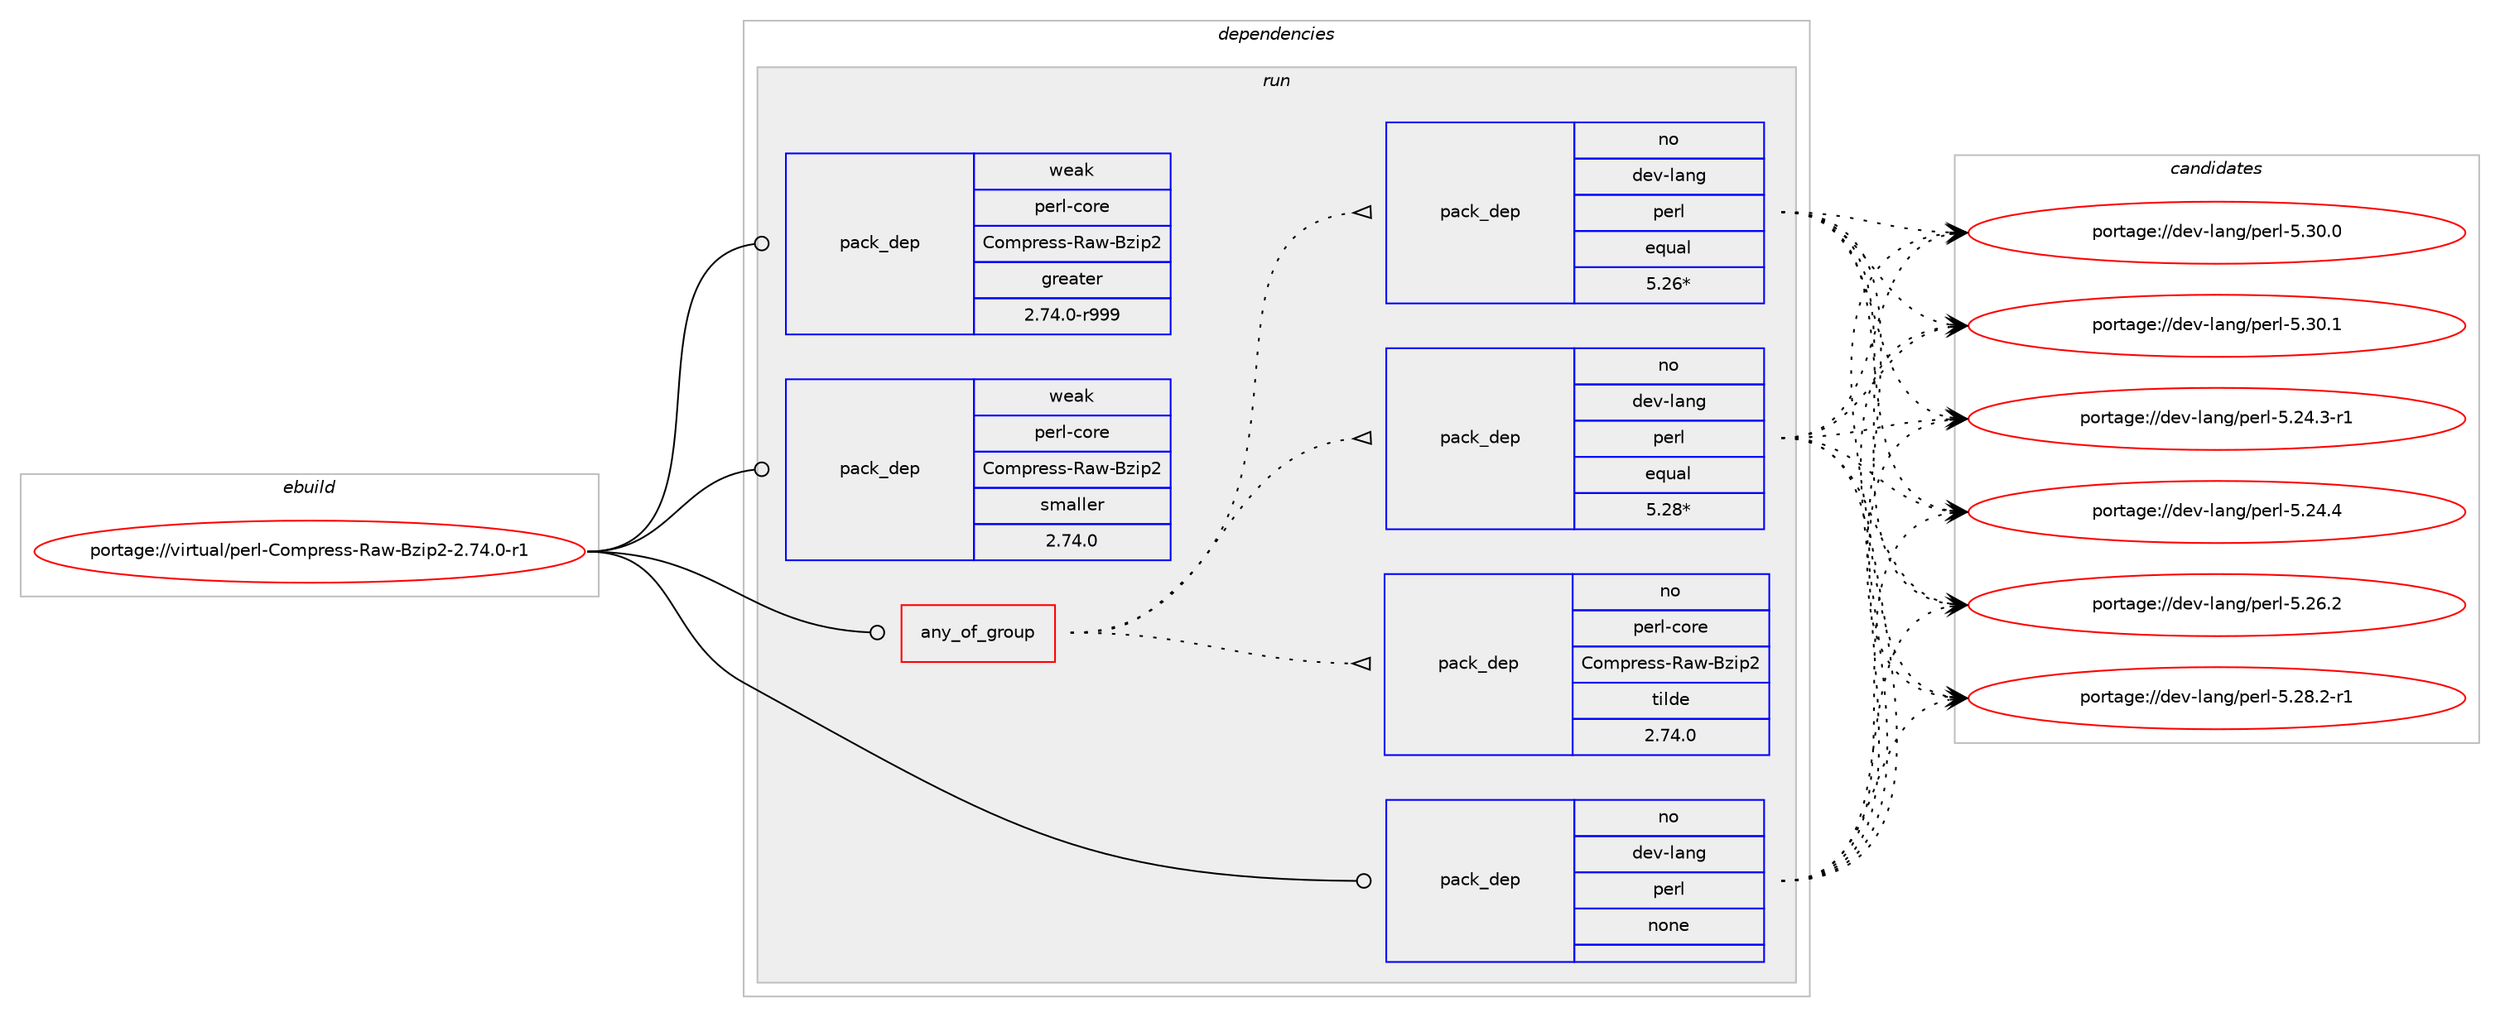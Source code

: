 digraph prolog {

# *************
# Graph options
# *************

newrank=true;
concentrate=true;
compound=true;
graph [rankdir=LR,fontname=Helvetica,fontsize=10,ranksep=1.5];#, ranksep=2.5, nodesep=0.2];
edge  [arrowhead=vee];
node  [fontname=Helvetica,fontsize=10];

# **********
# The ebuild
# **********

subgraph cluster_leftcol {
color=gray;
rank=same;
label=<<i>ebuild</i>>;
id [label="portage://virtual/perl-Compress-Raw-Bzip2-2.74.0-r1", color=red, width=4, href="../virtual/perl-Compress-Raw-Bzip2-2.74.0-r1.svg"];
}

# ****************
# The dependencies
# ****************

subgraph cluster_midcol {
color=gray;
label=<<i>dependencies</i>>;
subgraph cluster_compile {
fillcolor="#eeeeee";
style=filled;
label=<<i>compile</i>>;
}
subgraph cluster_compileandrun {
fillcolor="#eeeeee";
style=filled;
label=<<i>compile and run</i>>;
}
subgraph cluster_run {
fillcolor="#eeeeee";
style=filled;
label=<<i>run</i>>;
subgraph any7197 {
dependency434403 [label=<<TABLE BORDER="0" CELLBORDER="1" CELLSPACING="0" CELLPADDING="4"><TR><TD CELLPADDING="10">any_of_group</TD></TR></TABLE>>, shape=none, color=red];subgraph pack321942 {
dependency434404 [label=<<TABLE BORDER="0" CELLBORDER="1" CELLSPACING="0" CELLPADDING="4" WIDTH="220"><TR><TD ROWSPAN="6" CELLPADDING="30">pack_dep</TD></TR><TR><TD WIDTH="110">no</TD></TR><TR><TD>dev-lang</TD></TR><TR><TD>perl</TD></TR><TR><TD>equal</TD></TR><TR><TD>5.28*</TD></TR></TABLE>>, shape=none, color=blue];
}
dependency434403:e -> dependency434404:w [weight=20,style="dotted",arrowhead="oinv"];
subgraph pack321943 {
dependency434405 [label=<<TABLE BORDER="0" CELLBORDER="1" CELLSPACING="0" CELLPADDING="4" WIDTH="220"><TR><TD ROWSPAN="6" CELLPADDING="30">pack_dep</TD></TR><TR><TD WIDTH="110">no</TD></TR><TR><TD>dev-lang</TD></TR><TR><TD>perl</TD></TR><TR><TD>equal</TD></TR><TR><TD>5.26*</TD></TR></TABLE>>, shape=none, color=blue];
}
dependency434403:e -> dependency434405:w [weight=20,style="dotted",arrowhead="oinv"];
subgraph pack321944 {
dependency434406 [label=<<TABLE BORDER="0" CELLBORDER="1" CELLSPACING="0" CELLPADDING="4" WIDTH="220"><TR><TD ROWSPAN="6" CELLPADDING="30">pack_dep</TD></TR><TR><TD WIDTH="110">no</TD></TR><TR><TD>perl-core</TD></TR><TR><TD>Compress-Raw-Bzip2</TD></TR><TR><TD>tilde</TD></TR><TR><TD>2.74.0</TD></TR></TABLE>>, shape=none, color=blue];
}
dependency434403:e -> dependency434406:w [weight=20,style="dotted",arrowhead="oinv"];
}
id:e -> dependency434403:w [weight=20,style="solid",arrowhead="odot"];
subgraph pack321945 {
dependency434407 [label=<<TABLE BORDER="0" CELLBORDER="1" CELLSPACING="0" CELLPADDING="4" WIDTH="220"><TR><TD ROWSPAN="6" CELLPADDING="30">pack_dep</TD></TR><TR><TD WIDTH="110">no</TD></TR><TR><TD>dev-lang</TD></TR><TR><TD>perl</TD></TR><TR><TD>none</TD></TR><TR><TD></TD></TR></TABLE>>, shape=none, color=blue];
}
id:e -> dependency434407:w [weight=20,style="solid",arrowhead="odot"];
subgraph pack321946 {
dependency434408 [label=<<TABLE BORDER="0" CELLBORDER="1" CELLSPACING="0" CELLPADDING="4" WIDTH="220"><TR><TD ROWSPAN="6" CELLPADDING="30">pack_dep</TD></TR><TR><TD WIDTH="110">weak</TD></TR><TR><TD>perl-core</TD></TR><TR><TD>Compress-Raw-Bzip2</TD></TR><TR><TD>greater</TD></TR><TR><TD>2.74.0-r999</TD></TR></TABLE>>, shape=none, color=blue];
}
id:e -> dependency434408:w [weight=20,style="solid",arrowhead="odot"];
subgraph pack321947 {
dependency434409 [label=<<TABLE BORDER="0" CELLBORDER="1" CELLSPACING="0" CELLPADDING="4" WIDTH="220"><TR><TD ROWSPAN="6" CELLPADDING="30">pack_dep</TD></TR><TR><TD WIDTH="110">weak</TD></TR><TR><TD>perl-core</TD></TR><TR><TD>Compress-Raw-Bzip2</TD></TR><TR><TD>smaller</TD></TR><TR><TD>2.74.0</TD></TR></TABLE>>, shape=none, color=blue];
}
id:e -> dependency434409:w [weight=20,style="solid",arrowhead="odot"];
}
}

# **************
# The candidates
# **************

subgraph cluster_choices {
rank=same;
color=gray;
label=<<i>candidates</i>>;

subgraph choice321942 {
color=black;
nodesep=1;
choiceportage100101118451089711010347112101114108455346505246514511449 [label="portage://dev-lang/perl-5.24.3-r1", color=red, width=4,href="../dev-lang/perl-5.24.3-r1.svg"];
choiceportage10010111845108971101034711210111410845534650524652 [label="portage://dev-lang/perl-5.24.4", color=red, width=4,href="../dev-lang/perl-5.24.4.svg"];
choiceportage10010111845108971101034711210111410845534650544650 [label="portage://dev-lang/perl-5.26.2", color=red, width=4,href="../dev-lang/perl-5.26.2.svg"];
choiceportage100101118451089711010347112101114108455346505646504511449 [label="portage://dev-lang/perl-5.28.2-r1", color=red, width=4,href="../dev-lang/perl-5.28.2-r1.svg"];
choiceportage10010111845108971101034711210111410845534651484648 [label="portage://dev-lang/perl-5.30.0", color=red, width=4,href="../dev-lang/perl-5.30.0.svg"];
choiceportage10010111845108971101034711210111410845534651484649 [label="portage://dev-lang/perl-5.30.1", color=red, width=4,href="../dev-lang/perl-5.30.1.svg"];
dependency434404:e -> choiceportage100101118451089711010347112101114108455346505246514511449:w [style=dotted,weight="100"];
dependency434404:e -> choiceportage10010111845108971101034711210111410845534650524652:w [style=dotted,weight="100"];
dependency434404:e -> choiceportage10010111845108971101034711210111410845534650544650:w [style=dotted,weight="100"];
dependency434404:e -> choiceportage100101118451089711010347112101114108455346505646504511449:w [style=dotted,weight="100"];
dependency434404:e -> choiceportage10010111845108971101034711210111410845534651484648:w [style=dotted,weight="100"];
dependency434404:e -> choiceportage10010111845108971101034711210111410845534651484649:w [style=dotted,weight="100"];
}
subgraph choice321943 {
color=black;
nodesep=1;
choiceportage100101118451089711010347112101114108455346505246514511449 [label="portage://dev-lang/perl-5.24.3-r1", color=red, width=4,href="../dev-lang/perl-5.24.3-r1.svg"];
choiceportage10010111845108971101034711210111410845534650524652 [label="portage://dev-lang/perl-5.24.4", color=red, width=4,href="../dev-lang/perl-5.24.4.svg"];
choiceportage10010111845108971101034711210111410845534650544650 [label="portage://dev-lang/perl-5.26.2", color=red, width=4,href="../dev-lang/perl-5.26.2.svg"];
choiceportage100101118451089711010347112101114108455346505646504511449 [label="portage://dev-lang/perl-5.28.2-r1", color=red, width=4,href="../dev-lang/perl-5.28.2-r1.svg"];
choiceportage10010111845108971101034711210111410845534651484648 [label="portage://dev-lang/perl-5.30.0", color=red, width=4,href="../dev-lang/perl-5.30.0.svg"];
choiceportage10010111845108971101034711210111410845534651484649 [label="portage://dev-lang/perl-5.30.1", color=red, width=4,href="../dev-lang/perl-5.30.1.svg"];
dependency434405:e -> choiceportage100101118451089711010347112101114108455346505246514511449:w [style=dotted,weight="100"];
dependency434405:e -> choiceportage10010111845108971101034711210111410845534650524652:w [style=dotted,weight="100"];
dependency434405:e -> choiceportage10010111845108971101034711210111410845534650544650:w [style=dotted,weight="100"];
dependency434405:e -> choiceportage100101118451089711010347112101114108455346505646504511449:w [style=dotted,weight="100"];
dependency434405:e -> choiceportage10010111845108971101034711210111410845534651484648:w [style=dotted,weight="100"];
dependency434405:e -> choiceportage10010111845108971101034711210111410845534651484649:w [style=dotted,weight="100"];
}
subgraph choice321944 {
color=black;
nodesep=1;
}
subgraph choice321945 {
color=black;
nodesep=1;
choiceportage100101118451089711010347112101114108455346505246514511449 [label="portage://dev-lang/perl-5.24.3-r1", color=red, width=4,href="../dev-lang/perl-5.24.3-r1.svg"];
choiceportage10010111845108971101034711210111410845534650524652 [label="portage://dev-lang/perl-5.24.4", color=red, width=4,href="../dev-lang/perl-5.24.4.svg"];
choiceportage10010111845108971101034711210111410845534650544650 [label="portage://dev-lang/perl-5.26.2", color=red, width=4,href="../dev-lang/perl-5.26.2.svg"];
choiceportage100101118451089711010347112101114108455346505646504511449 [label="portage://dev-lang/perl-5.28.2-r1", color=red, width=4,href="../dev-lang/perl-5.28.2-r1.svg"];
choiceportage10010111845108971101034711210111410845534651484648 [label="portage://dev-lang/perl-5.30.0", color=red, width=4,href="../dev-lang/perl-5.30.0.svg"];
choiceportage10010111845108971101034711210111410845534651484649 [label="portage://dev-lang/perl-5.30.1", color=red, width=4,href="../dev-lang/perl-5.30.1.svg"];
dependency434407:e -> choiceportage100101118451089711010347112101114108455346505246514511449:w [style=dotted,weight="100"];
dependency434407:e -> choiceportage10010111845108971101034711210111410845534650524652:w [style=dotted,weight="100"];
dependency434407:e -> choiceportage10010111845108971101034711210111410845534650544650:w [style=dotted,weight="100"];
dependency434407:e -> choiceportage100101118451089711010347112101114108455346505646504511449:w [style=dotted,weight="100"];
dependency434407:e -> choiceportage10010111845108971101034711210111410845534651484648:w [style=dotted,weight="100"];
dependency434407:e -> choiceportage10010111845108971101034711210111410845534651484649:w [style=dotted,weight="100"];
}
subgraph choice321946 {
color=black;
nodesep=1;
}
subgraph choice321947 {
color=black;
nodesep=1;
}
}

}
